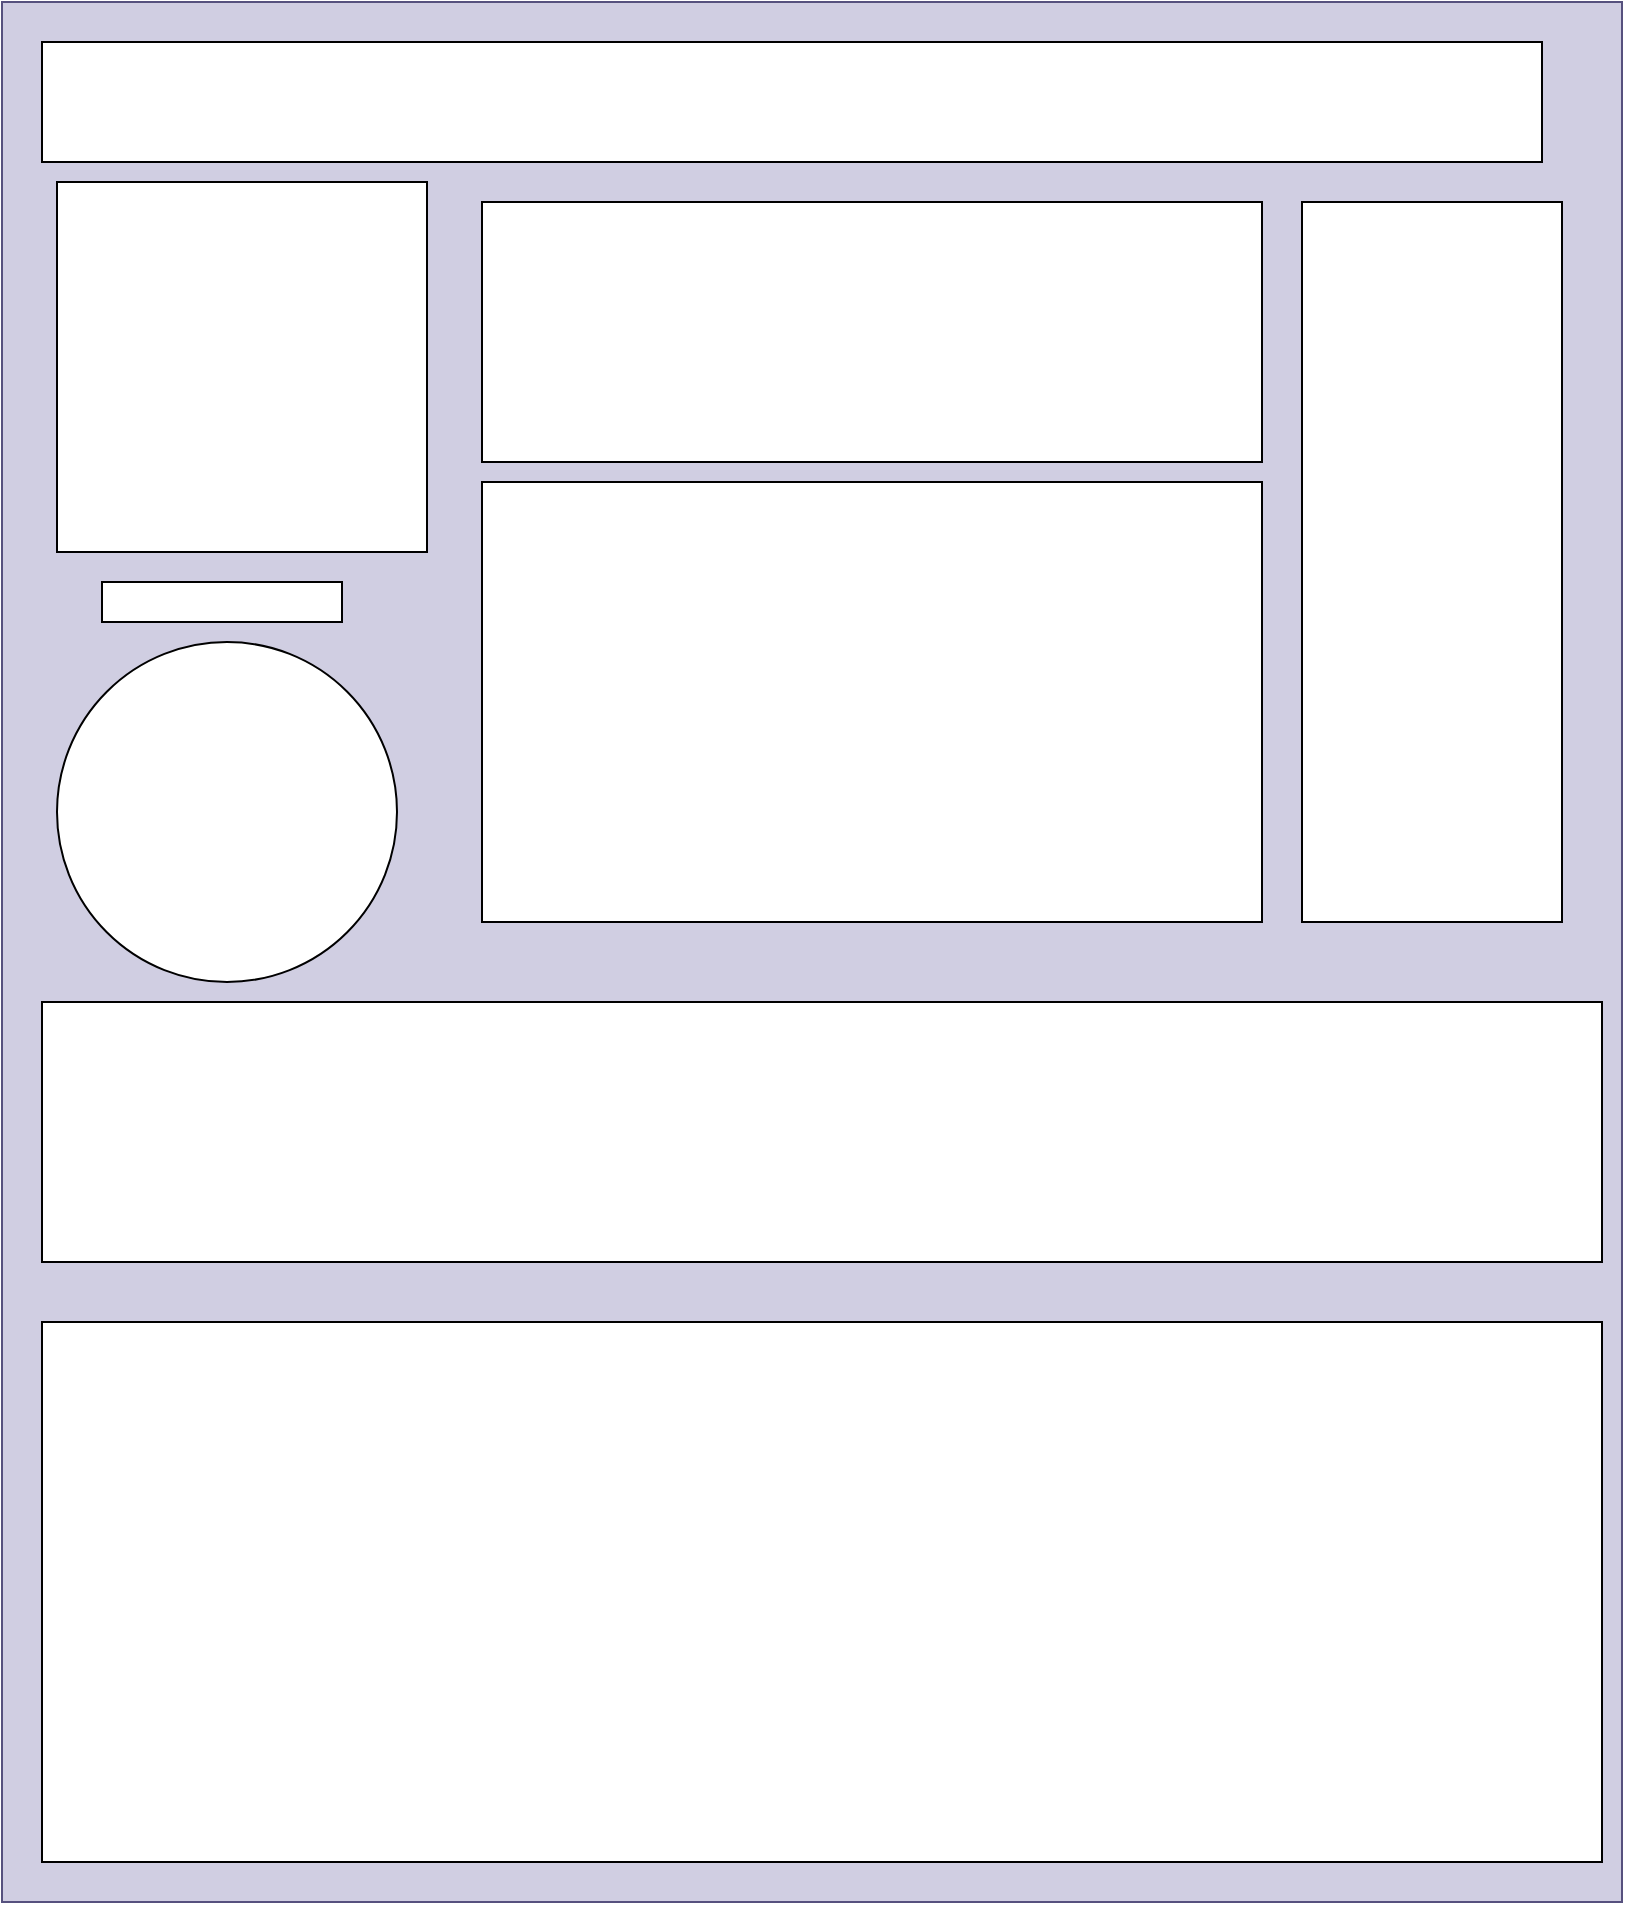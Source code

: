 <mxfile version="14.6.11" type="github">
  <diagram id="42nAeBY5ltI8XaT_0Y52" name="Page-1">
    <mxGraphModel dx="1182" dy="1807" grid="1" gridSize="10" guides="1" tooltips="1" connect="1" arrows="1" fold="1" page="1" pageScale="1" pageWidth="850" pageHeight="1100" math="0" shadow="0">
      <root>
        <mxCell id="0" />
        <mxCell id="1" parent="0" />
        <mxCell id="3QXAhMcdUUcTTvY7QrrD-12" value="" style="rounded=0;whiteSpace=wrap;html=1;fillColor=#d0cee2;strokeColor=#56517e;" vertex="1" parent="1">
          <mxGeometry x="30" y="-110" width="810" height="950" as="geometry" />
        </mxCell>
        <mxCell id="3QXAhMcdUUcTTvY7QrrD-1" value="" style="rounded=0;whiteSpace=wrap;html=1;" vertex="1" parent="1">
          <mxGeometry x="50" y="550" width="780" height="270" as="geometry" />
        </mxCell>
        <mxCell id="3QXAhMcdUUcTTvY7QrrD-2" value="" style="rounded=0;whiteSpace=wrap;html=1;" vertex="1" parent="1">
          <mxGeometry x="680" y="-10" width="130" height="360" as="geometry" />
        </mxCell>
        <mxCell id="3QXAhMcdUUcTTvY7QrrD-3" value="" style="rounded=0;whiteSpace=wrap;html=1;" vertex="1" parent="1">
          <mxGeometry x="270" y="-10" width="390" height="130" as="geometry" />
        </mxCell>
        <mxCell id="3QXAhMcdUUcTTvY7QrrD-4" value="" style="rounded=0;whiteSpace=wrap;html=1;" vertex="1" parent="1">
          <mxGeometry x="270" y="130" width="390" height="220" as="geometry" />
        </mxCell>
        <mxCell id="3QXAhMcdUUcTTvY7QrrD-7" value="" style="whiteSpace=wrap;html=1;aspect=fixed;" vertex="1" parent="1">
          <mxGeometry x="57.5" y="-20" width="185" height="185" as="geometry" />
        </mxCell>
        <mxCell id="3QXAhMcdUUcTTvY7QrrD-8" value="" style="rounded=0;whiteSpace=wrap;html=1;" vertex="1" parent="1">
          <mxGeometry x="50" y="390" width="780" height="130" as="geometry" />
        </mxCell>
        <mxCell id="3QXAhMcdUUcTTvY7QrrD-9" value="" style="ellipse;whiteSpace=wrap;html=1;aspect=fixed;" vertex="1" parent="1">
          <mxGeometry x="57.5" y="210" width="170" height="170" as="geometry" />
        </mxCell>
        <mxCell id="3QXAhMcdUUcTTvY7QrrD-10" value="" style="rounded=0;whiteSpace=wrap;html=1;" vertex="1" parent="1">
          <mxGeometry x="50" y="-90" width="750" height="60" as="geometry" />
        </mxCell>
        <mxCell id="3QXAhMcdUUcTTvY7QrrD-11" value="" style="rounded=0;whiteSpace=wrap;html=1;" vertex="1" parent="1">
          <mxGeometry x="80" y="180" width="120" height="20" as="geometry" />
        </mxCell>
      </root>
    </mxGraphModel>
  </diagram>
</mxfile>
